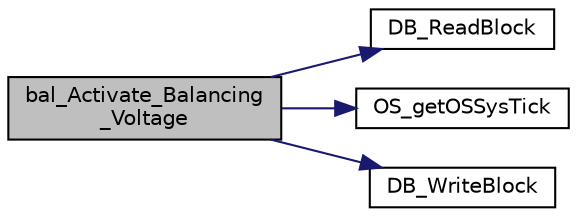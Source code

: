 digraph "bal_Activate_Balancing_Voltage"
{
  edge [fontname="Helvetica",fontsize="10",labelfontname="Helvetica",labelfontsize="10"];
  node [fontname="Helvetica",fontsize="10",shape=record];
  rankdir="LR";
  Node0 [label="bal_Activate_Balancing\l_Voltage",height=0.2,width=0.4,color="black", fillcolor="grey75", style="filled", fontcolor="black"];
  Node0 -> Node1 [color="midnightblue",fontsize="10",style="solid",fontname="Helvetica"];
  Node1 [label="DB_ReadBlock",height=0.2,width=0.4,color="black", fillcolor="white", style="filled",URL="$database_8c.html#a94356e609a13e483fa0c15465e154f34",tooltip="Reads a datablock in database by value. "];
  Node0 -> Node2 [color="midnightblue",fontsize="10",style="solid",fontname="Helvetica"];
  Node2 [label="OS_getOSSysTick",height=0.2,width=0.4,color="black", fillcolor="white", style="filled",URL="$os_8c.html#a4c29aeb605d624ed4979a48ebde8b7f3",tooltip="returns OS based system tick value. "];
  Node0 -> Node3 [color="midnightblue",fontsize="10",style="solid",fontname="Helvetica"];
  Node3 [label="DB_WriteBlock",height=0.2,width=0.4,color="black", fillcolor="white", style="filled",URL="$database_8c.html#ab4d337e13c53dbdab695980576d33fb0",tooltip="Stores a datablock in database. "];
}
